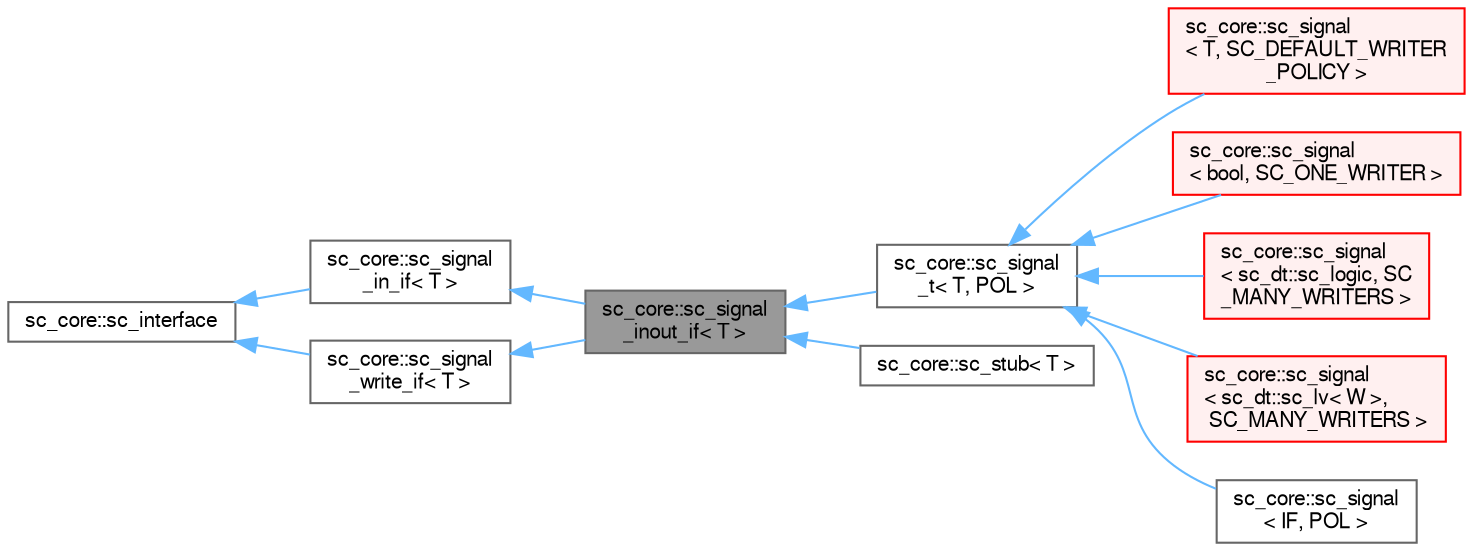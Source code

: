 digraph "sc_core::sc_signal_inout_if&lt; T &gt;"
{
 // LATEX_PDF_SIZE
  bgcolor="transparent";
  edge [fontname=FreeSans,fontsize=10,labelfontname=FreeSans,labelfontsize=10];
  node [fontname=FreeSans,fontsize=10,shape=box,height=0.2,width=0.4];
  rankdir="LR";
  Node1 [id="Node000001",label="sc_core::sc_signal\l_inout_if\< T \>",height=0.2,width=0.4,color="gray40", fillcolor="grey60", style="filled", fontcolor="black",tooltip=" "];
  Node2 -> Node1 [id="edge1_Node000001_Node000002",dir="back",color="steelblue1",style="solid",tooltip=" "];
  Node2 [id="Node000002",label="sc_core::sc_signal\l_in_if\< T \>",height=0.2,width=0.4,color="gray40", fillcolor="white", style="filled",URL="$a01425.html",tooltip=" "];
  Node3 -> Node2 [id="edge2_Node000002_Node000003",dir="back",color="steelblue1",style="solid",tooltip=" "];
  Node3 [id="Node000003",label="sc_core::sc_interface",height=0.2,width=0.4,color="gray40", fillcolor="white", style="filled",URL="$a01357.html",tooltip=" "];
  Node4 -> Node1 [id="edge3_Node000001_Node000004",dir="back",color="steelblue1",style="solid",tooltip=" "];
  Node4 [id="Node000004",label="sc_core::sc_signal\l_write_if\< T \>",height=0.2,width=0.4,color="gray40", fillcolor="white", style="filled",URL="$a01437.html",tooltip=" "];
  Node3 -> Node4 [id="edge4_Node000004_Node000003",dir="back",color="steelblue1",style="solid",tooltip=" "];
  Node1 -> Node5 [id="edge5_Node000001_Node000005",dir="back",color="steelblue1",style="solid",tooltip=" "];
  Node5 [id="Node000005",label="sc_core::sc_signal\l_t\< T, POL \>",height=0.2,width=0.4,color="gray40", fillcolor="white", style="filled",URL="$a01409.html",tooltip=" "];
  Node5 -> Node6 [id="edge6_Node000005_Node000006",dir="back",color="steelblue1",style="solid",tooltip=" "];
  Node6 [id="Node000006",label="sc_core::sc_signal\l\< T, SC_DEFAULT_WRITER\l_POLICY \>",height=0.2,width=0.4,color="red", fillcolor="#FFF0F0", style="filled",URL="$a01413.html",tooltip=" "];
  Node5 -> Node8 [id="edge7_Node000005_Node000008",dir="back",color="steelblue1",style="solid",tooltip=" "];
  Node8 [id="Node000008",label="sc_core::sc_signal\l\< bool, SC_ONE_WRITER \>",height=0.2,width=0.4,color="red", fillcolor="#FFF0F0", style="filled",URL="$a01413.html",tooltip=" "];
  Node5 -> Node10 [id="edge8_Node000005_Node000010",dir="back",color="steelblue1",style="solid",tooltip=" "];
  Node10 [id="Node000010",label="sc_core::sc_signal\l\< sc_dt::sc_logic, SC\l_MANY_WRITERS \>",height=0.2,width=0.4,color="red", fillcolor="#FFF0F0", style="filled",URL="$a01413.html",tooltip=" "];
  Node5 -> Node12 [id="edge9_Node000005_Node000012",dir="back",color="steelblue1",style="solid",tooltip=" "];
  Node12 [id="Node000012",label="sc_core::sc_signal\l\< sc_dt::sc_lv\< W \>,\l SC_MANY_WRITERS \>",height=0.2,width=0.4,color="red", fillcolor="#FFF0F0", style="filled",URL="$a01413.html",tooltip=" "];
  Node5 -> Node14 [id="edge10_Node000005_Node000014",dir="back",color="steelblue1",style="solid",tooltip=" "];
  Node14 [id="Node000014",label="sc_core::sc_signal\l\< IF, POL \>",height=0.2,width=0.4,color="gray40", fillcolor="white", style="filled",URL="$a01413.html",tooltip=" "];
  Node1 -> Node15 [id="edge11_Node000001_Node000015",dir="back",color="steelblue1",style="solid",tooltip=" "];
  Node15 [id="Node000015",label="sc_core::sc_stub\< T \>",height=0.2,width=0.4,color="gray40", fillcolor="white", style="filled",URL="$a01517.html",tooltip=" "];
}
